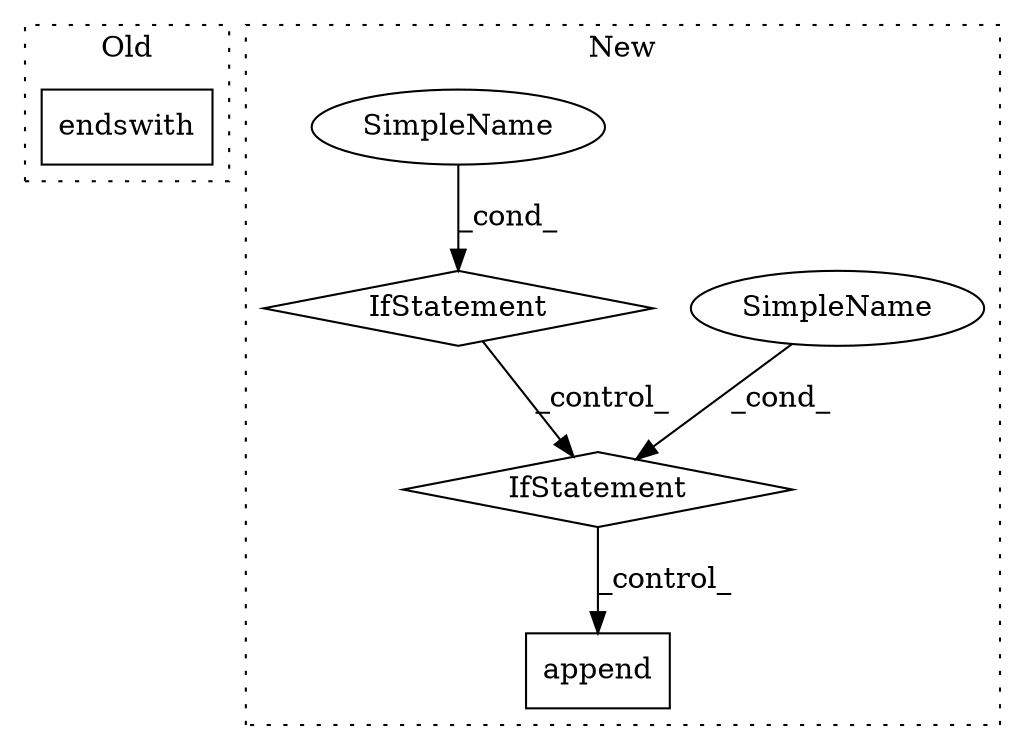 digraph G {
subgraph cluster0 {
1 [label="endswith" a="32" s="7752,7773" l="9,1" shape="box"];
label = "Old";
style="dotted";
}
subgraph cluster1 {
2 [label="append" a="32" s="8037,8056" l="7,1" shape="box"];
3 [label="IfStatement" a="25" s="7982,8007" l="4,2" shape="diamond"];
4 [label="SimpleName" a="42" s="" l="" shape="ellipse"];
5 [label="IfStatement" a="25" s="7527,7570" l="4,2" shape="diamond"];
6 [label="SimpleName" a="42" s="" l="" shape="ellipse"];
label = "New";
style="dotted";
}
3 -> 2 [label="_control_"];
4 -> 3 [label="_cond_"];
5 -> 3 [label="_control_"];
6 -> 5 [label="_cond_"];
}